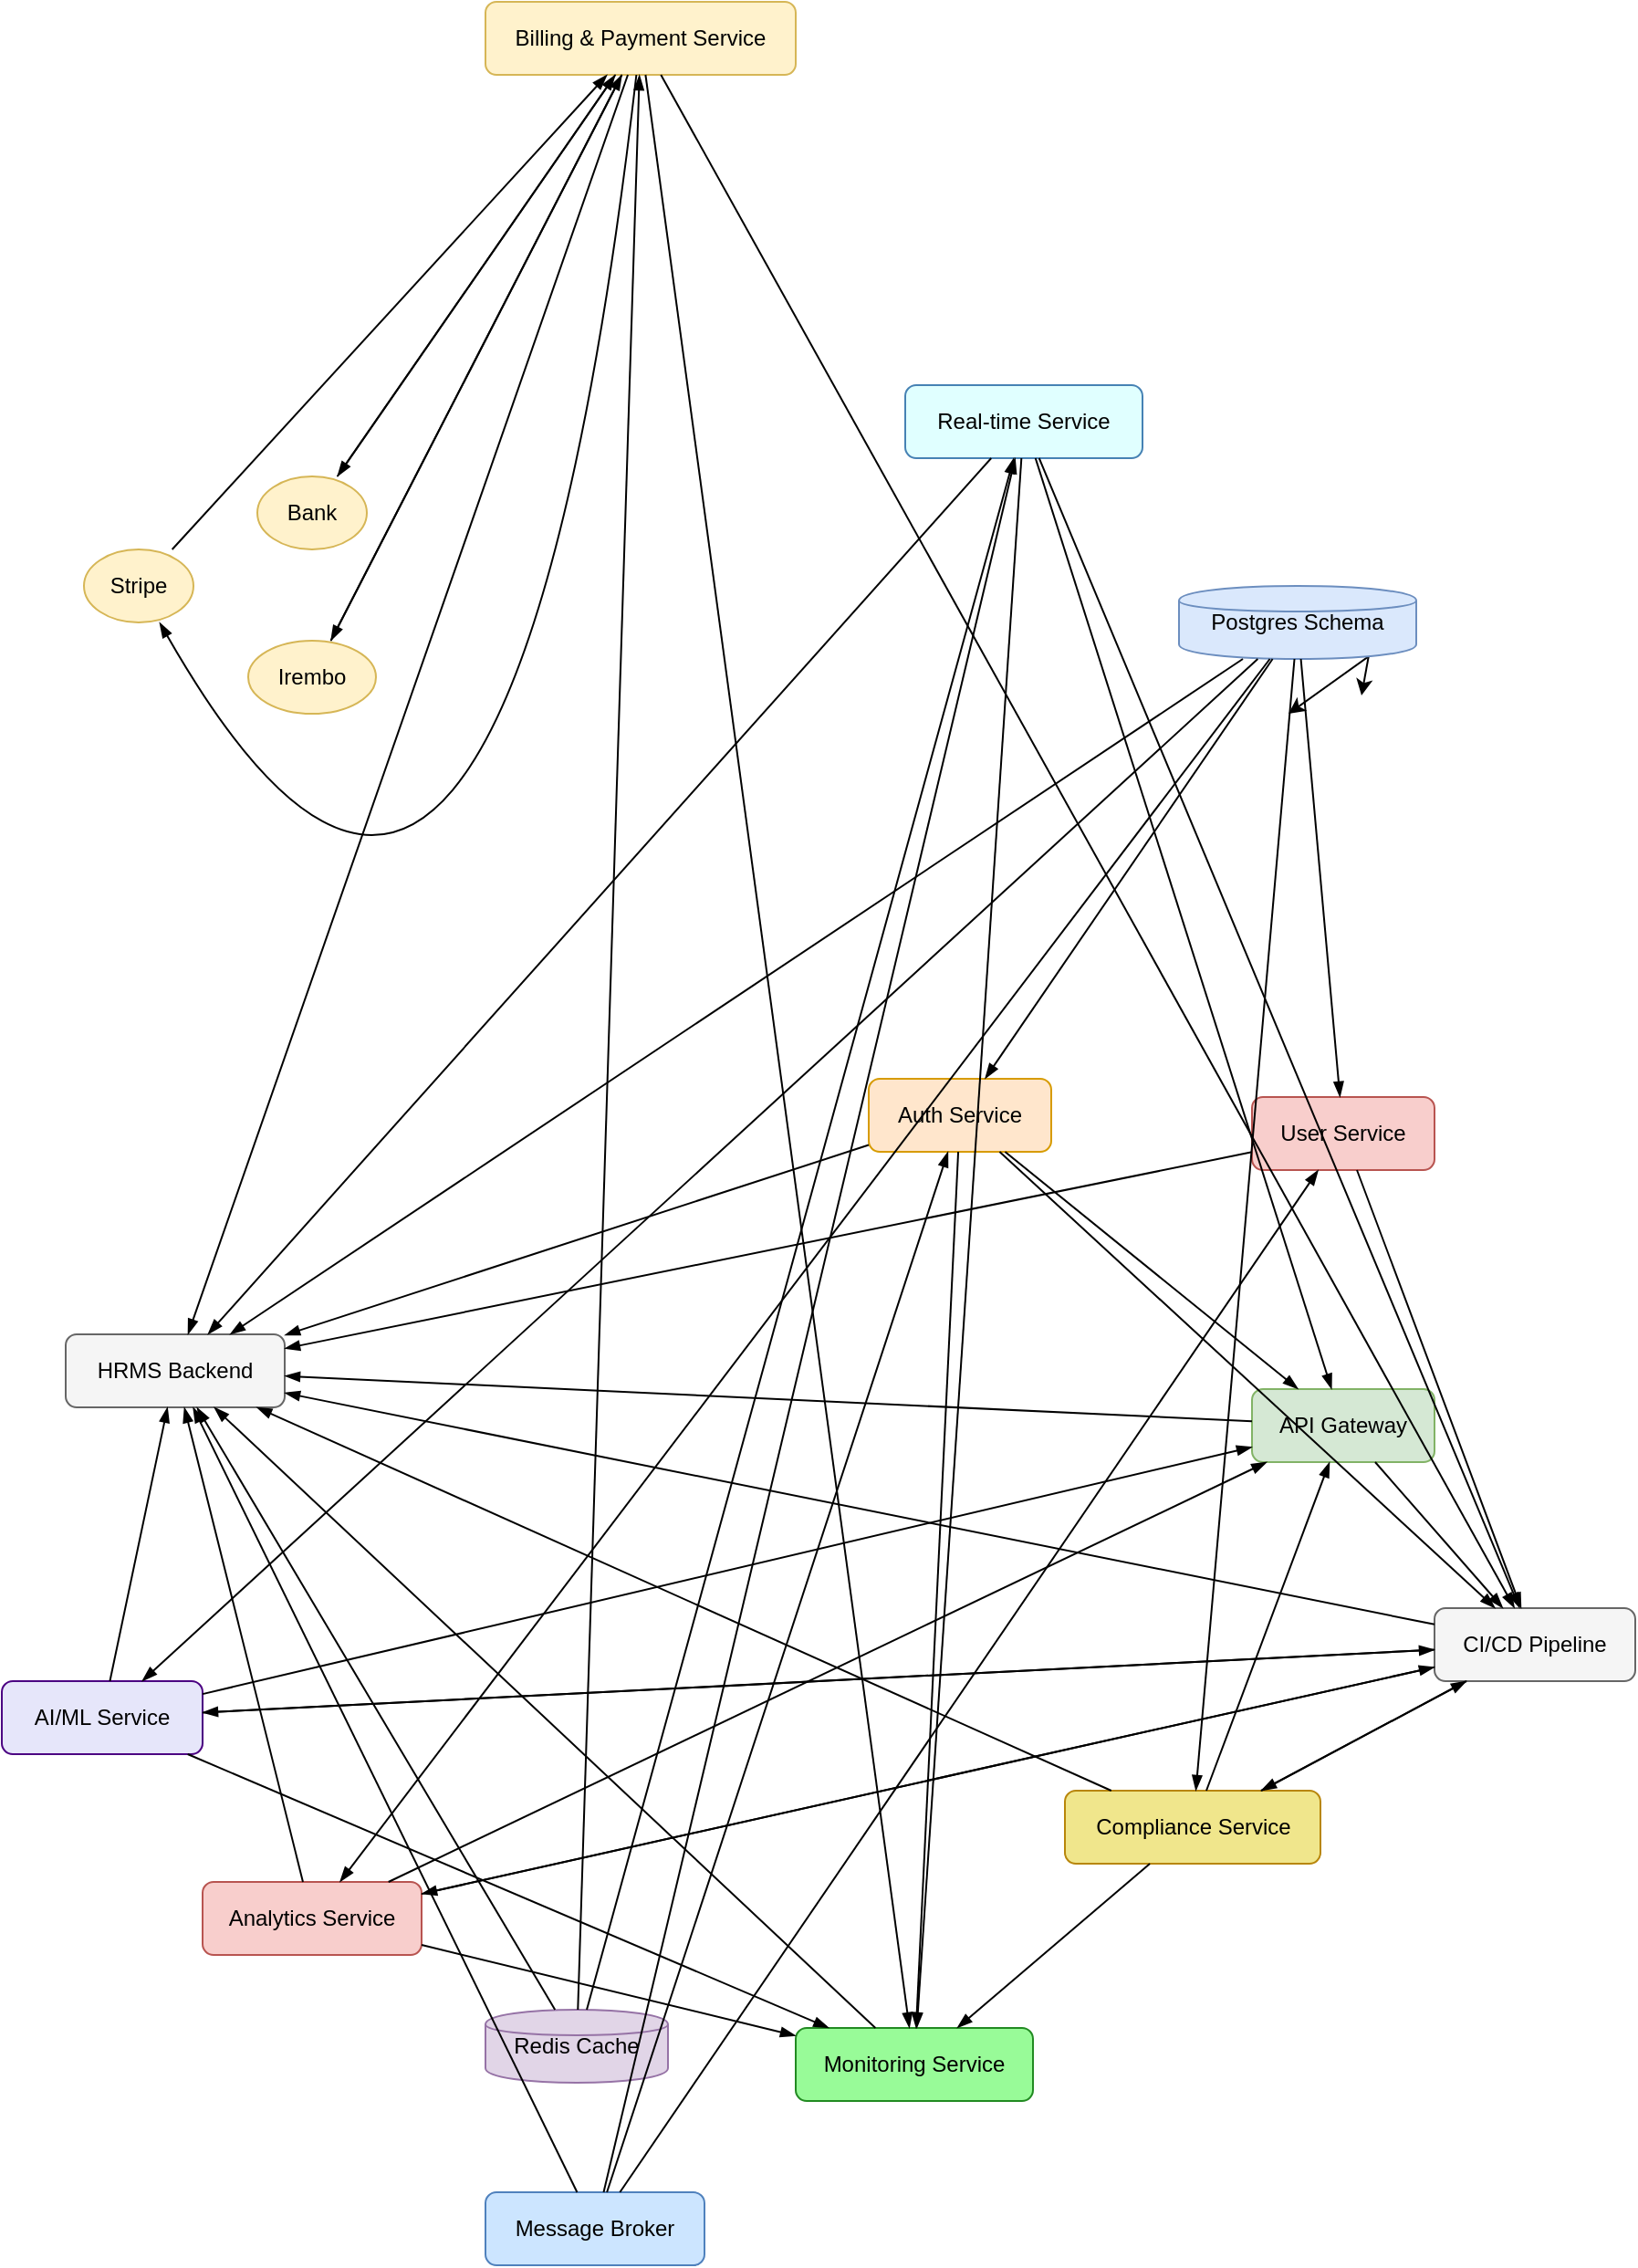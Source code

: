 <mxfile>
    <diagram id="j-Odw1MFqIOx3irSZDxA" name="Page-1">
        <mxGraphModel dx="1950" dy="485" grid="1" gridSize="10" guides="1" tooltips="1" connect="1" arrows="1" fold="1" page="1" pageScale="1" pageWidth="850" pageHeight="1100" math="0" shadow="0">
            <root>
                <mxCell id="0"/>
                <mxCell id="1" parent="0"/>
                <UserObject label="%name%" name="HRMS Backend" placeholders="1" id="2">
                    <mxCell style="shape=rectangle;fillColor=#f5f5f5;strokeColor=#666666;whiteSpace=wrap;html=1;rounded=1;" vertex="1" parent="1">
                        <mxGeometry x="-210" y="1050" width="120" height="40" as="geometry"/>
                    </mxCell>
                </UserObject>
                <UserObject label="%name%" name="API Gateway" placeholders="1" id="3">
                    <mxCell style="shape=rectangle;fillColor=#d5e8d4;strokeColor=#82b366;whiteSpace=wrap;html=1;rounded=1;" vertex="1" parent="1">
                        <mxGeometry x="440" y="1080" width="100" height="40" as="geometry"/>
                    </mxCell>
                </UserObject>
                <UserObject label="%name%" name="Auth Service" placeholders="1" id="4">
                    <mxCell style="shape=rectangle;fillColor=#ffe6cc;strokeColor=#d79b00;whiteSpace=wrap;html=1;rounded=1;" vertex="1" parent="1">
                        <mxGeometry x="230" y="910" width="100" height="40" as="geometry"/>
                    </mxCell>
                </UserObject>
                <UserObject label="%name%" name="Billing &amp; Payment Service" placeholders="1" id="5">
                    <mxCell style="shape=rectangle;fillColor=#fff2cc;strokeColor=#d6b656;whiteSpace=wrap;html=1;rounded=1;" vertex="1" parent="1">
                        <mxGeometry x="20" y="320" width="170" height="40" as="geometry"/>
                    </mxCell>
                </UserObject>
                <UserObject label="%name%" name="Analytics Service" placeholders="1" id="6">
                    <mxCell style="shape=rectangle;fillColor=#f8cecc;strokeColor=#b85450;whiteSpace=wrap;html=1;rounded=1;" vertex="1" parent="1">
                        <mxGeometry x="-135" y="1350" width="120" height="40" as="geometry"/>
                    </mxCell>
                </UserObject>
                <UserObject label="%name%" name="AI/ML Service" placeholders="1" id="7">
                    <mxCell style="shape=rectangle;fillColor=#e6e6fa;strokeColor=#4b0082;whiteSpace=wrap;html=1;rounded=1;" vertex="1" parent="1">
                        <mxGeometry x="-245" y="1240" width="110" height="40" as="geometry"/>
                    </mxCell>
                </UserObject>
                <UserObject label="%name%" name="Real-time Service" placeholders="1" id="8">
                    <mxCell style="shape=rectangle;fillColor=#e0ffff;strokeColor=#4682b4;whiteSpace=wrap;html=1;rounded=1;" vertex="1" parent="1">
                        <mxGeometry x="250" y="530" width="130" height="40" as="geometry"/>
                    </mxCell>
                </UserObject>
                <UserObject label="%name%" name="Compliance Service" placeholders="1" id="9">
                    <mxCell style="shape=rectangle;fillColor=#f0e68c;strokeColor=#b8860b;whiteSpace=wrap;html=1;rounded=1;" vertex="1" parent="1">
                        <mxGeometry x="337.5" y="1300" width="140" height="40" as="geometry"/>
                    </mxCell>
                </UserObject>
                <mxCell id="70" style="edgeStyle=none;html=1;exitX=0.85;exitY=0.05;exitDx=0;exitDy=0;exitPerimeter=0;" edge="1" parent="1" source="10">
                    <mxGeometry relative="1" as="geometry">
                        <mxPoint x="500" y="700" as="targetPoint"/>
                    </mxGeometry>
                </mxCell>
                <mxCell id="71" style="edgeStyle=none;html=1;exitX=1;exitY=0.5;exitDx=0;exitDy=0;" edge="1" parent="1" source="10">
                    <mxGeometry relative="1" as="geometry">
                        <mxPoint x="460" y="710" as="targetPoint"/>
                    </mxGeometry>
                </mxCell>
                <UserObject label="%name%" name="Postgres Schema" placeholders="1" id="10">
                    <mxCell style="shape=cylinder;fillColor=#dae8fc;strokeColor=#6c8ebf;whiteSpace=wrap;html=1;rounded=1;" vertex="1" parent="1">
                        <mxGeometry x="400" y="640" width="130" height="40" as="geometry"/>
                    </mxCell>
                </UserObject>
                <UserObject label="%name%" name="Monitoring Service" placeholders="1" id="11">
                    <mxCell style="shape=rectangle;fillColor=#98fb98;strokeColor=#228b22;whiteSpace=wrap;html=1;rounded=1;" vertex="1" parent="1">
                        <mxGeometry x="190" y="1430" width="130" height="40" as="geometry"/>
                    </mxCell>
                </UserObject>
                <UserObject label="%name%" name="Irembo" placeholders="1" id="12">
                    <mxCell style="shape=ellipse;fillColor=#fff2cc;strokeColor=#d6b656;whiteSpace=wrap;html=1;rounded=1;" vertex="1" parent="1">
                        <mxGeometry x="-110" y="670" width="70" height="40" as="geometry"/>
                    </mxCell>
                </UserObject>
                <UserObject label="%name%" name="Stripe" placeholders="1" id="13">
                    <mxCell style="shape=ellipse;fillColor=#fff2cc;strokeColor=#d6b656;whiteSpace=wrap;html=1;rounded=1;" vertex="1" parent="1">
                        <mxGeometry x="-200" y="620" width="60" height="40" as="geometry"/>
                    </mxCell>
                </UserObject>
                <UserObject label="%name%" name="Bank" placeholders="1" id="14">
                    <mxCell style="shape=ellipse;fillColor=#fff2cc;strokeColor=#d6b656;whiteSpace=wrap;html=1;rounded=1;" vertex="1" parent="1">
                        <mxGeometry x="-105" y="580" width="60" height="40" as="geometry"/>
                    </mxCell>
                </UserObject>
                <UserObject label="%name%" name="User Service" placeholders="1" id="15">
                    <mxCell style="shape=rectangle;fillColor=#f8cecc;strokeColor=#b85450;whiteSpace=wrap;html=1;rounded=1;" vertex="1" parent="1">
                        <mxGeometry x="440" y="920" width="100" height="40" as="geometry"/>
                    </mxCell>
                </UserObject>
                <UserObject label="%name%" name="Redis Cache" placeholders="1" id="16">
                    <mxCell style="shape=cylinder;fillColor=#e1d5e7;strokeColor=#9673a6;whiteSpace=wrap;html=1;rounded=1;" vertex="1" parent="1">
                        <mxGeometry x="20" y="1420" width="100" height="40" as="geometry"/>
                    </mxCell>
                </UserObject>
                <UserObject label="%name%" name="Message Broker" placeholders="1" id="17">
                    <mxCell style="shape=rectangle;fillColor=#cce5ff;strokeColor=#4f81bd;whiteSpace=wrap;html=1;rounded=1;" vertex="1" parent="1">
                        <mxGeometry x="20" y="1520" width="120" height="40" as="geometry"/>
                    </mxCell>
                </UserObject>
                <UserObject label="%name%" name="CI/CD Pipeline" placeholders="1" id="18">
                    <mxCell style="shape=rectangle;fillColor=#f5f5f5;strokeColor=#666666;whiteSpace=wrap;html=1;rounded=1;" vertex="1" parent="1">
                        <mxGeometry x="540" y="1200" width="110" height="40" as="geometry"/>
                    </mxCell>
                </UserObject>
                <mxCell id="19" value="" style="curved=1;endArrow=blockThin;endFill=1;fontSize=11;" edge="1" parent="1" source="3" target="2">
                    <mxGeometry relative="1" as="geometry"/>
                </mxCell>
                <mxCell id="20" value="" style="curved=1;endArrow=blockThin;endFill=1;fontSize=11;" edge="1" parent="1" source="4" target="2">
                    <mxGeometry relative="1" as="geometry"/>
                </mxCell>
                <mxCell id="21" value="" style="curved=1;endArrow=blockThin;endFill=1;fontSize=11;" edge="1" parent="1" source="5" target="2">
                    <mxGeometry relative="1" as="geometry"/>
                </mxCell>
                <mxCell id="22" value="" style="curved=1;endArrow=blockThin;endFill=1;fontSize=11;" edge="1" parent="1" source="6" target="2">
                    <mxGeometry relative="1" as="geometry"/>
                </mxCell>
                <mxCell id="23" value="" style="curved=1;endArrow=blockThin;endFill=1;fontSize=11;" edge="1" parent="1" source="7" target="2">
                    <mxGeometry relative="1" as="geometry"/>
                </mxCell>
                <mxCell id="24" value="" style="curved=1;endArrow=blockThin;endFill=1;fontSize=11;" edge="1" parent="1" source="8" target="2">
                    <mxGeometry relative="1" as="geometry"/>
                </mxCell>
                <mxCell id="25" value="" style="curved=1;endArrow=blockThin;endFill=1;fontSize=11;" edge="1" parent="1" source="9" target="2">
                    <mxGeometry relative="1" as="geometry"/>
                </mxCell>
                <mxCell id="26" value="" style="curved=1;endArrow=blockThin;endFill=1;fontSize=11;" edge="1" parent="1" source="10" target="2">
                    <mxGeometry relative="1" as="geometry"/>
                </mxCell>
                <mxCell id="27" value="" style="curved=1;endArrow=blockThin;endFill=1;fontSize=11;" edge="1" parent="1" source="11" target="2">
                    <mxGeometry relative="1" as="geometry"/>
                </mxCell>
                <mxCell id="28" value="" style="curved=1;endArrow=blockThin;endFill=1;fontSize=11;" edge="1" parent="1" source="15" target="2">
                    <mxGeometry relative="1" as="geometry"/>
                </mxCell>
                <mxCell id="29" value="" style="curved=1;endArrow=blockThin;endFill=1;fontSize=11;" edge="1" parent="1" source="16" target="2">
                    <mxGeometry relative="1" as="geometry"/>
                </mxCell>
                <mxCell id="30" value="" style="curved=1;endArrow=blockThin;endFill=1;fontSize=11;" edge="1" parent="1" source="17" target="2">
                    <mxGeometry relative="1" as="geometry"/>
                </mxCell>
                <mxCell id="31" value="" style="curved=1;endArrow=blockThin;endFill=1;fontSize=11;" edge="1" parent="1" source="18" target="2">
                    <mxGeometry relative="1" as="geometry"/>
                </mxCell>
                <mxCell id="32" value="" style="curved=1;endArrow=blockThin;endFill=1;fontSize=11;" edge="1" parent="1" source="4" target="3">
                    <mxGeometry relative="1" as="geometry"/>
                </mxCell>
                <mxCell id="33" value="" style="curved=1;endArrow=blockThin;endFill=1;fontSize=11;" edge="1" parent="1" source="6" target="3">
                    <mxGeometry relative="1" as="geometry"/>
                </mxCell>
                <mxCell id="34" value="" style="curved=1;endArrow=blockThin;endFill=1;fontSize=11;" edge="1" parent="1" source="7" target="3">
                    <mxGeometry relative="1" as="geometry"/>
                </mxCell>
                <mxCell id="35" value="" style="curved=1;endArrow=blockThin;endFill=1;fontSize=11;" edge="1" parent="1" source="8" target="3">
                    <mxGeometry relative="1" as="geometry"/>
                </mxCell>
                <mxCell id="36" value="" style="curved=1;endArrow=blockThin;endFill=1;fontSize=11;" edge="1" parent="1" source="9" target="3">
                    <mxGeometry relative="1" as="geometry"/>
                </mxCell>
                <mxCell id="37" value="" style="curved=1;endArrow=blockThin;endFill=1;fontSize=11;" edge="1" parent="1" source="10" target="4">
                    <mxGeometry relative="1" as="geometry"/>
                </mxCell>
                <mxCell id="38" value="" style="curved=1;endArrow=blockThin;endFill=1;fontSize=11;" edge="1" parent="1" source="17" target="4">
                    <mxGeometry relative="1" as="geometry"/>
                </mxCell>
                <mxCell id="39" value="" style="curved=1;endArrow=blockThin;endFill=1;fontSize=11;" edge="1" parent="1" source="12" target="5">
                    <mxGeometry relative="1" as="geometry"/>
                </mxCell>
                <mxCell id="40" value="" style="curved=1;endArrow=blockThin;endFill=1;fontSize=11;" edge="1" parent="1" source="13" target="5">
                    <mxGeometry relative="1" as="geometry"/>
                </mxCell>
                <mxCell id="41" value="" style="curved=1;endArrow=blockThin;endFill=1;fontSize=11;" edge="1" parent="1" source="14" target="5">
                    <mxGeometry relative="1" as="geometry"/>
                </mxCell>
                <mxCell id="42" value="" style="curved=1;endArrow=blockThin;endFill=1;fontSize=11;" edge="1" parent="1" source="16" target="5">
                    <mxGeometry relative="1" as="geometry"/>
                </mxCell>
                <mxCell id="43" value="" style="curved=1;endArrow=blockThin;endFill=1;fontSize=11;" edge="1" parent="1" source="10" target="6">
                    <mxGeometry relative="1" as="geometry"/>
                </mxCell>
                <mxCell id="44" value="" style="curved=1;endArrow=blockThin;endFill=1;fontSize=11;" edge="1" parent="1" source="18" target="6">
                    <mxGeometry relative="1" as="geometry"/>
                </mxCell>
                <mxCell id="45" value="" style="curved=1;endArrow=blockThin;endFill=1;fontSize=11;" edge="1" parent="1" source="10" target="7">
                    <mxGeometry relative="1" as="geometry"/>
                </mxCell>
                <mxCell id="46" value="" style="curved=1;endArrow=blockThin;endFill=1;fontSize=11;" edge="1" parent="1" source="18" target="7">
                    <mxGeometry relative="1" as="geometry"/>
                </mxCell>
                <mxCell id="47" value="" style="curved=1;endArrow=blockThin;endFill=1;fontSize=11;" edge="1" parent="1" source="16" target="8">
                    <mxGeometry relative="1" as="geometry"/>
                </mxCell>
                <mxCell id="48" value="" style="curved=1;endArrow=blockThin;endFill=1;fontSize=11;" edge="1" parent="1" source="17" target="8">
                    <mxGeometry relative="1" as="geometry"/>
                </mxCell>
                <mxCell id="49" value="" style="curved=1;endArrow=blockThin;endFill=1;fontSize=11;" edge="1" parent="1" source="10" target="9">
                    <mxGeometry relative="1" as="geometry"/>
                </mxCell>
                <mxCell id="50" value="" style="curved=1;endArrow=blockThin;endFill=1;fontSize=11;" edge="1" parent="1" source="18" target="9">
                    <mxGeometry relative="1" as="geometry"/>
                </mxCell>
                <mxCell id="51" value="" style="curved=1;endArrow=blockThin;endFill=1;fontSize=11;" edge="1" parent="1" source="4" target="11">
                    <mxGeometry relative="1" as="geometry"/>
                </mxCell>
                <mxCell id="52" value="" style="curved=1;endArrow=blockThin;endFill=1;fontSize=11;" edge="1" parent="1" source="5" target="11">
                    <mxGeometry relative="1" as="geometry"/>
                </mxCell>
                <mxCell id="53" value="" style="curved=1;endArrow=blockThin;endFill=1;fontSize=11;" edge="1" parent="1" source="6" target="11">
                    <mxGeometry relative="1" as="geometry"/>
                </mxCell>
                <mxCell id="54" value="" style="curved=1;endArrow=blockThin;endFill=1;fontSize=11;" edge="1" parent="1" source="7" target="11">
                    <mxGeometry relative="1" as="geometry"/>
                </mxCell>
                <mxCell id="55" value="" style="curved=1;endArrow=blockThin;endFill=1;fontSize=11;" edge="1" parent="1" source="8" target="11">
                    <mxGeometry relative="1" as="geometry"/>
                </mxCell>
                <mxCell id="56" value="" style="curved=1;endArrow=blockThin;endFill=1;fontSize=11;" edge="1" parent="1" source="9" target="11">
                    <mxGeometry relative="1" as="geometry"/>
                </mxCell>
                <mxCell id="57" value="" style="curved=1;endArrow=blockThin;endFill=1;fontSize=11;" edge="1" parent="1" source="5" target="12">
                    <mxGeometry relative="1" as="geometry"/>
                </mxCell>
                <mxCell id="58" value="" style="curved=1;endArrow=blockThin;endFill=1;fontSize=11;" edge="1" parent="1" source="5" target="13">
                    <mxGeometry relative="1" as="geometry">
                        <Array as="points">
                            <mxPoint x="30" y="990"/>
                        </Array>
                    </mxGeometry>
                </mxCell>
                <mxCell id="59" value="" style="curved=1;endArrow=blockThin;endFill=1;fontSize=11;" edge="1" parent="1" source="5" target="14">
                    <mxGeometry relative="1" as="geometry"/>
                </mxCell>
                <mxCell id="60" value="" style="curved=1;endArrow=blockThin;endFill=1;fontSize=11;" edge="1" parent="1" source="10" target="15">
                    <mxGeometry relative="1" as="geometry"/>
                </mxCell>
                <mxCell id="61" value="" style="curved=1;endArrow=blockThin;endFill=1;fontSize=11;" edge="1" parent="1" source="17" target="15">
                    <mxGeometry relative="1" as="geometry"/>
                </mxCell>
                <mxCell id="62" value="" style="curved=1;endArrow=blockThin;endFill=1;fontSize=11;" edge="1" parent="1" source="3" target="18">
                    <mxGeometry relative="1" as="geometry"/>
                </mxCell>
                <mxCell id="63" value="" style="curved=1;endArrow=blockThin;endFill=1;fontSize=11;" edge="1" parent="1" source="4" target="18">
                    <mxGeometry relative="1" as="geometry"/>
                </mxCell>
                <mxCell id="64" value="" style="curved=1;endArrow=blockThin;endFill=1;fontSize=11;" edge="1" parent="1" source="5" target="18">
                    <mxGeometry relative="1" as="geometry"/>
                </mxCell>
                <mxCell id="65" value="" style="curved=1;endArrow=blockThin;endFill=1;fontSize=11;" edge="1" parent="1" source="6" target="18">
                    <mxGeometry relative="1" as="geometry"/>
                </mxCell>
                <mxCell id="66" value="" style="curved=1;endArrow=blockThin;endFill=1;fontSize=11;" edge="1" parent="1" source="7" target="18">
                    <mxGeometry relative="1" as="geometry"/>
                </mxCell>
                <mxCell id="67" value="" style="curved=1;endArrow=blockThin;endFill=1;fontSize=11;" edge="1" parent="1" source="8" target="18">
                    <mxGeometry relative="1" as="geometry"/>
                </mxCell>
                <mxCell id="68" value="" style="curved=1;endArrow=blockThin;endFill=1;fontSize=11;" edge="1" parent="1" source="9" target="18">
                    <mxGeometry relative="1" as="geometry"/>
                </mxCell>
                <mxCell id="69" value="" style="curved=1;endArrow=blockThin;endFill=1;fontSize=11;" edge="1" parent="1" source="15" target="18">
                    <mxGeometry relative="1" as="geometry"/>
                </mxCell>
            </root>
        </mxGraphModel>
    </diagram>
</mxfile>